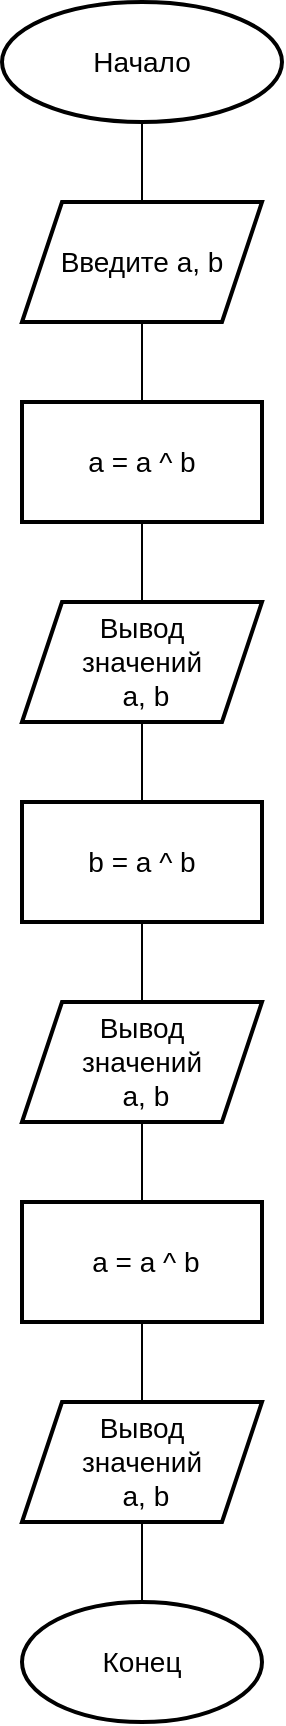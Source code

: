 <mxfile version="20.3.0" type="device"><diagram id="FXN_x-pCUe2gNNJg7XN-" name="Л1_Д9"><mxGraphModel dx="1038" dy="649" grid="1" gridSize="10" guides="1" tooltips="1" connect="1" arrows="1" fold="1" page="1" pageScale="1" pageWidth="827" pageHeight="1169" math="0" shadow="0"><root><mxCell id="0"/><mxCell id="1" parent="0"/><mxCell id="GhMm7flWTx8V1yTYUVde-8" value="" style="edgeStyle=none;rounded=0;orthogonalLoop=1;jettySize=auto;html=1;endArrow=none;endFill=0;fontSize=14;" parent="1" source="GhMm7flWTx8V1yTYUVde-3" target="GhMm7flWTx8V1yTYUVde-7" edge="1"><mxGeometry relative="1" as="geometry"/></mxCell><mxCell id="GhMm7flWTx8V1yTYUVde-3" value="Начало" style="strokeWidth=2;html=1;shape=mxgraph.flowchart.start_1;whiteSpace=wrap;fontSize=14;" parent="1" vertex="1"><mxGeometry x="302" y="80" width="140" height="60" as="geometry"/></mxCell><mxCell id="GhMm7flWTx8V1yTYUVde-13" value="" style="edgeStyle=none;rounded=0;orthogonalLoop=1;jettySize=auto;html=1;endArrow=none;endFill=0;fontSize=14;" parent="1" source="GhMm7flWTx8V1yTYUVde-7" target="GhMm7flWTx8V1yTYUVde-12" edge="1"><mxGeometry relative="1" as="geometry"/></mxCell><mxCell id="GhMm7flWTx8V1yTYUVde-7" value="Введите a, b" style="shape=parallelogram;perimeter=parallelogramPerimeter;whiteSpace=wrap;html=1;fixedSize=1;strokeWidth=2;fontSize=14;" parent="1" vertex="1"><mxGeometry x="312" y="180" width="120" height="60" as="geometry"/></mxCell><mxCell id="XoYnNoVD_fJhhYlNnn10-2" value="" style="edgeStyle=orthogonalEdgeStyle;rounded=0;orthogonalLoop=1;jettySize=auto;html=1;endArrow=none;endFill=0;" parent="1" source="GhMm7flWTx8V1yTYUVde-12" target="XoYnNoVD_fJhhYlNnn10-1" edge="1"><mxGeometry relative="1" as="geometry"/></mxCell><mxCell id="GhMm7flWTx8V1yTYUVde-12" value="a = a ^ b" style="whiteSpace=wrap;html=1;strokeWidth=2;fontSize=14;" parent="1" vertex="1"><mxGeometry x="312" y="280" width="120" height="60" as="geometry"/></mxCell><mxCell id="XoYnNoVD_fJhhYlNnn10-5" value="" style="edgeStyle=orthogonalEdgeStyle;rounded=0;orthogonalLoop=1;jettySize=auto;html=1;endArrow=none;endFill=0;" parent="1" source="GhMm7flWTx8V1yTYUVde-14" target="XoYnNoVD_fJhhYlNnn10-4" edge="1"><mxGeometry relative="1" as="geometry"/></mxCell><mxCell id="GhMm7flWTx8V1yTYUVde-14" value="b = a ^ b" style="whiteSpace=wrap;html=1;strokeWidth=2;fontSize=14;" parent="1" vertex="1"><mxGeometry x="312" y="480" width="120" height="60" as="geometry"/></mxCell><mxCell id="XoYnNoVD_fJhhYlNnn10-7" value="" style="edgeStyle=orthogonalEdgeStyle;rounded=0;orthogonalLoop=1;jettySize=auto;html=1;endArrow=none;endFill=0;" parent="1" source="GhMm7flWTx8V1yTYUVde-16" target="GhMm7flWTx8V1yTYUVde-24" edge="1"><mxGeometry relative="1" as="geometry"/></mxCell><mxCell id="GhMm7flWTx8V1yTYUVde-16" value="&amp;nbsp;a = a ^ b" style="whiteSpace=wrap;html=1;strokeWidth=2;fontSize=14;" parent="1" vertex="1"><mxGeometry x="312" y="680" width="120" height="60" as="geometry"/></mxCell><mxCell id="GhMm7flWTx8V1yTYUVde-27" value="" style="edgeStyle=none;rounded=0;orthogonalLoop=1;jettySize=auto;html=1;endArrow=none;endFill=0;fontSize=14;" parent="1" source="GhMm7flWTx8V1yTYUVde-24" target="GhMm7flWTx8V1yTYUVde-26" edge="1"><mxGeometry relative="1" as="geometry"/></mxCell><mxCell id="GhMm7flWTx8V1yTYUVde-24" value="Вывод&lt;br&gt;значений&lt;br&gt;&amp;nbsp;a, b" style="shape=parallelogram;perimeter=parallelogramPerimeter;whiteSpace=wrap;html=1;fixedSize=1;strokeWidth=2;fontSize=14;" parent="1" vertex="1"><mxGeometry x="312" y="780" width="120" height="60" as="geometry"/></mxCell><mxCell id="GhMm7flWTx8V1yTYUVde-26" value="Конец" style="ellipse;whiteSpace=wrap;html=1;strokeWidth=2;fontSize=14;" parent="1" vertex="1"><mxGeometry x="312" y="880" width="120" height="60" as="geometry"/></mxCell><mxCell id="XoYnNoVD_fJhhYlNnn10-3" value="" style="edgeStyle=orthogonalEdgeStyle;rounded=0;orthogonalLoop=1;jettySize=auto;html=1;endArrow=none;endFill=0;" parent="1" source="XoYnNoVD_fJhhYlNnn10-1" target="GhMm7flWTx8V1yTYUVde-14" edge="1"><mxGeometry relative="1" as="geometry"/></mxCell><mxCell id="XoYnNoVD_fJhhYlNnn10-1" value="Вывод &lt;br&gt;значений&lt;br&gt;&amp;nbsp;a, b" style="shape=parallelogram;perimeter=parallelogramPerimeter;whiteSpace=wrap;html=1;fixedSize=1;fontSize=14;strokeWidth=2;" parent="1" vertex="1"><mxGeometry x="312" y="380" width="120" height="60" as="geometry"/></mxCell><mxCell id="XoYnNoVD_fJhhYlNnn10-6" value="" style="edgeStyle=orthogonalEdgeStyle;rounded=0;orthogonalLoop=1;jettySize=auto;html=1;endArrow=none;endFill=0;" parent="1" source="XoYnNoVD_fJhhYlNnn10-4" target="GhMm7flWTx8V1yTYUVde-16" edge="1"><mxGeometry relative="1" as="geometry"/></mxCell><mxCell id="XoYnNoVD_fJhhYlNnn10-4" value="Вывод&lt;br&gt;значений&lt;br&gt;&amp;nbsp;a, b" style="shape=parallelogram;perimeter=parallelogramPerimeter;whiteSpace=wrap;html=1;fixedSize=1;fontSize=14;strokeWidth=2;" parent="1" vertex="1"><mxGeometry x="312" y="580" width="120" height="60" as="geometry"/></mxCell></root></mxGraphModel></diagram></mxfile>